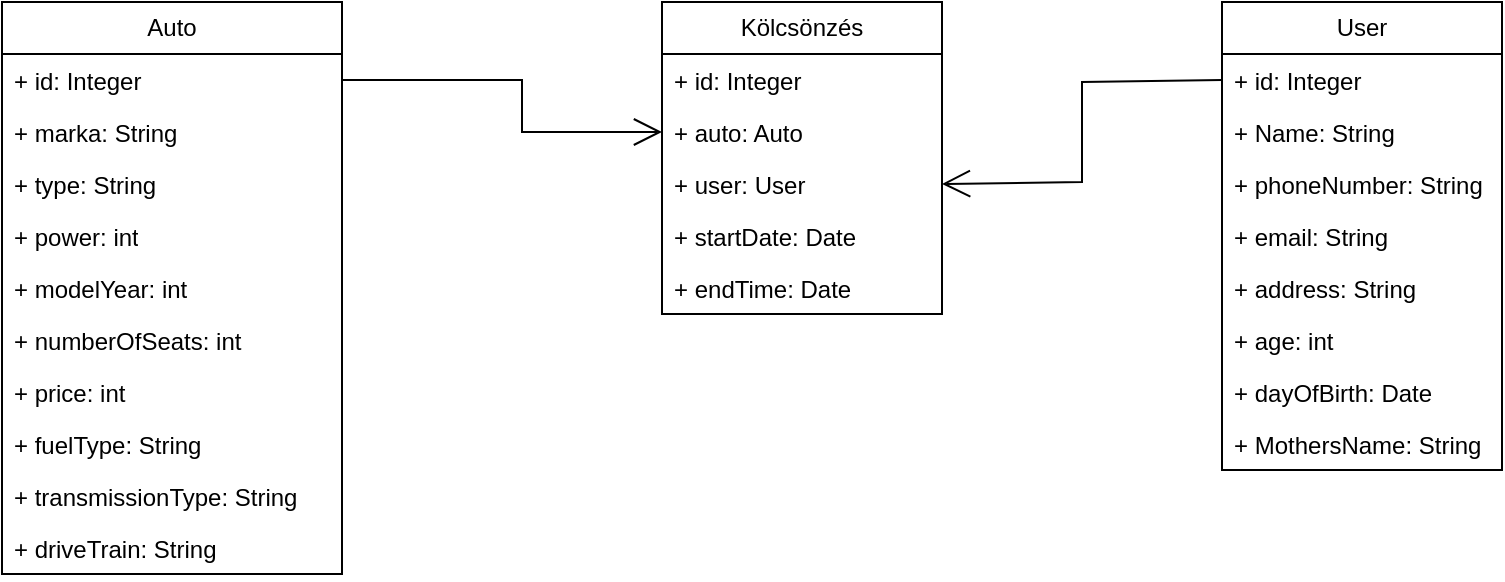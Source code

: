 <mxfile version="22.1.22" type="embed">
  <diagram name="1 oldal" id="Zw0rpCkwqrtSyMjFadtS">
    <mxGraphModel dx="831" dy="760" grid="1" gridSize="10" guides="1" tooltips="1" connect="1" arrows="1" fold="1" page="1" pageScale="1" pageWidth="827" pageHeight="1169" math="0" shadow="0">
      <root>
        <mxCell id="0" />
        <mxCell id="1" parent="0" />
        <mxCell id="84gtmxBC2es08ndCOsaZ-13" value="Auto" style="swimlane;fontStyle=0;childLayout=stackLayout;horizontal=1;startSize=26;fillColor=none;horizontalStack=0;resizeParent=1;resizeParentMax=0;resizeLast=0;collapsible=1;marginBottom=0;whiteSpace=wrap;html=1;" parent="1" vertex="1">
          <mxGeometry x="40" y="360" width="170" height="286" as="geometry" />
        </mxCell>
        <mxCell id="84gtmxBC2es08ndCOsaZ-14" value="+ id: Integer" style="text;strokeColor=none;fillColor=none;align=left;verticalAlign=top;spacingLeft=4;spacingRight=4;overflow=hidden;rotatable=0;points=[[0,0.5],[1,0.5]];portConstraint=eastwest;whiteSpace=wrap;html=1;" parent="84gtmxBC2es08ndCOsaZ-13" vertex="1">
          <mxGeometry y="26" width="170" height="26" as="geometry" />
        </mxCell>
        <mxCell id="84gtmxBC2es08ndCOsaZ-15" value="+ marka: String" style="text;strokeColor=none;fillColor=none;align=left;verticalAlign=top;spacingLeft=4;spacingRight=4;overflow=hidden;rotatable=0;points=[[0,0.5],[1,0.5]];portConstraint=eastwest;whiteSpace=wrap;html=1;" parent="84gtmxBC2es08ndCOsaZ-13" vertex="1">
          <mxGeometry y="52" width="170" height="26" as="geometry" />
        </mxCell>
        <mxCell id="84gtmxBC2es08ndCOsaZ-16" value="+ type: String&amp;nbsp;" style="text;strokeColor=none;fillColor=none;align=left;verticalAlign=top;spacingLeft=4;spacingRight=4;overflow=hidden;rotatable=0;points=[[0,0.5],[1,0.5]];portConstraint=eastwest;whiteSpace=wrap;html=1;" parent="84gtmxBC2es08ndCOsaZ-13" vertex="1">
          <mxGeometry y="78" width="170" height="26" as="geometry" />
        </mxCell>
        <mxCell id="84gtmxBC2es08ndCOsaZ-25" value="+ power: int" style="text;strokeColor=none;fillColor=none;align=left;verticalAlign=top;spacingLeft=4;spacingRight=4;overflow=hidden;rotatable=0;points=[[0,0.5],[1,0.5]];portConstraint=eastwest;whiteSpace=wrap;html=1;" parent="84gtmxBC2es08ndCOsaZ-13" vertex="1">
          <mxGeometry y="104" width="170" height="26" as="geometry" />
        </mxCell>
        <mxCell id="84gtmxBC2es08ndCOsaZ-26" value="+ modelYear: int" style="text;strokeColor=none;fillColor=none;align=left;verticalAlign=top;spacingLeft=4;spacingRight=4;overflow=hidden;rotatable=0;points=[[0,0.5],[1,0.5]];portConstraint=eastwest;whiteSpace=wrap;html=1;" parent="84gtmxBC2es08ndCOsaZ-13" vertex="1">
          <mxGeometry y="130" width="170" height="26" as="geometry" />
        </mxCell>
        <mxCell id="84gtmxBC2es08ndCOsaZ-31" value="+ numberOfSeats: int" style="text;strokeColor=none;fillColor=none;align=left;verticalAlign=top;spacingLeft=4;spacingRight=4;overflow=hidden;rotatable=0;points=[[0,0.5],[1,0.5]];portConstraint=eastwest;whiteSpace=wrap;html=1;" parent="84gtmxBC2es08ndCOsaZ-13" vertex="1">
          <mxGeometry y="156" width="170" height="26" as="geometry" />
        </mxCell>
        <mxCell id="84gtmxBC2es08ndCOsaZ-30" value="+ price&lt;span style=&quot;background-color: transparent; color: light-dark(rgb(0, 0, 0), rgb(255, 255, 255));&quot;&gt;: int&lt;/span&gt;" style="text;strokeColor=none;fillColor=none;align=left;verticalAlign=top;spacingLeft=4;spacingRight=4;overflow=hidden;rotatable=0;points=[[0,0.5],[1,0.5]];portConstraint=eastwest;whiteSpace=wrap;html=1;" parent="84gtmxBC2es08ndCOsaZ-13" vertex="1">
          <mxGeometry y="182" width="170" height="26" as="geometry" />
        </mxCell>
        <mxCell id="84gtmxBC2es08ndCOsaZ-28" value="+ fuelType: String" style="text;strokeColor=none;fillColor=none;align=left;verticalAlign=top;spacingLeft=4;spacingRight=4;overflow=hidden;rotatable=0;points=[[0,0.5],[1,0.5]];portConstraint=eastwest;whiteSpace=wrap;html=1;" parent="84gtmxBC2es08ndCOsaZ-13" vertex="1">
          <mxGeometry y="208" width="170" height="26" as="geometry" />
        </mxCell>
        <mxCell id="84gtmxBC2es08ndCOsaZ-29" value="+ transmissionType: String" style="text;strokeColor=none;fillColor=none;align=left;verticalAlign=top;spacingLeft=4;spacingRight=4;overflow=hidden;rotatable=0;points=[[0,0.5],[1,0.5]];portConstraint=eastwest;whiteSpace=wrap;html=1;" parent="84gtmxBC2es08ndCOsaZ-13" vertex="1">
          <mxGeometry y="234" width="170" height="26" as="geometry" />
        </mxCell>
        <mxCell id="84gtmxBC2es08ndCOsaZ-27" value="+ driveTrain: String" style="text;strokeColor=none;fillColor=none;align=left;verticalAlign=top;spacingLeft=4;spacingRight=4;overflow=hidden;rotatable=0;points=[[0,0.5],[1,0.5]];portConstraint=eastwest;whiteSpace=wrap;html=1;" parent="84gtmxBC2es08ndCOsaZ-13" vertex="1">
          <mxGeometry y="260" width="170" height="26" as="geometry" />
        </mxCell>
        <mxCell id="84gtmxBC2es08ndCOsaZ-17" value="Kölcsönzés" style="swimlane;fontStyle=0;childLayout=stackLayout;horizontal=1;startSize=26;fillColor=none;horizontalStack=0;resizeParent=1;resizeParentMax=0;resizeLast=0;collapsible=1;marginBottom=0;whiteSpace=wrap;html=1;" parent="1" vertex="1">
          <mxGeometry x="370" y="360" width="140" height="156" as="geometry" />
        </mxCell>
        <mxCell id="84gtmxBC2es08ndCOsaZ-18" value="+ id: Integer" style="text;strokeColor=none;fillColor=none;align=left;verticalAlign=top;spacingLeft=4;spacingRight=4;overflow=hidden;rotatable=0;points=[[0,0.5],[1,0.5]];portConstraint=eastwest;whiteSpace=wrap;html=1;" parent="84gtmxBC2es08ndCOsaZ-17" vertex="1">
          <mxGeometry y="26" width="140" height="26" as="geometry" />
        </mxCell>
        <mxCell id="84gtmxBC2es08ndCOsaZ-19" value="+ auto: Auto" style="text;strokeColor=none;fillColor=none;align=left;verticalAlign=top;spacingLeft=4;spacingRight=4;overflow=hidden;rotatable=0;points=[[0,0.5],[1,0.5]];portConstraint=eastwest;whiteSpace=wrap;html=1;" parent="84gtmxBC2es08ndCOsaZ-17" vertex="1">
          <mxGeometry y="52" width="140" height="26" as="geometry" />
        </mxCell>
        <mxCell id="84gtmxBC2es08ndCOsaZ-20" value="+ user: User" style="text;strokeColor=none;fillColor=none;align=left;verticalAlign=top;spacingLeft=4;spacingRight=4;overflow=hidden;rotatable=0;points=[[0,0.5],[1,0.5]];portConstraint=eastwest;whiteSpace=wrap;html=1;" parent="84gtmxBC2es08ndCOsaZ-17" vertex="1">
          <mxGeometry y="78" width="140" height="26" as="geometry" />
        </mxCell>
        <mxCell id="84gtmxBC2es08ndCOsaZ-32" value="+ startDate: Date" style="text;strokeColor=none;fillColor=none;align=left;verticalAlign=top;spacingLeft=4;spacingRight=4;overflow=hidden;rotatable=0;points=[[0,0.5],[1,0.5]];portConstraint=eastwest;whiteSpace=wrap;html=1;" parent="84gtmxBC2es08ndCOsaZ-17" vertex="1">
          <mxGeometry y="104" width="140" height="26" as="geometry" />
        </mxCell>
        <mxCell id="84gtmxBC2es08ndCOsaZ-33" value="+ endTime: Date" style="text;strokeColor=none;fillColor=none;align=left;verticalAlign=top;spacingLeft=4;spacingRight=4;overflow=hidden;rotatable=0;points=[[0,0.5],[1,0.5]];portConstraint=eastwest;whiteSpace=wrap;html=1;" parent="84gtmxBC2es08ndCOsaZ-17" vertex="1">
          <mxGeometry y="130" width="140" height="26" as="geometry" />
        </mxCell>
        <mxCell id="84gtmxBC2es08ndCOsaZ-21" value="User" style="swimlane;fontStyle=0;childLayout=stackLayout;horizontal=1;startSize=26;fillColor=none;horizontalStack=0;resizeParent=1;resizeParentMax=0;resizeLast=0;collapsible=1;marginBottom=0;whiteSpace=wrap;html=1;" parent="1" vertex="1">
          <mxGeometry x="650" y="360" width="140" height="234" as="geometry" />
        </mxCell>
        <mxCell id="84gtmxBC2es08ndCOsaZ-22" value="+ id: Integer" style="text;strokeColor=none;fillColor=none;align=left;verticalAlign=top;spacingLeft=4;spacingRight=4;overflow=hidden;rotatable=0;points=[[0,0.5],[1,0.5]];portConstraint=eastwest;whiteSpace=wrap;html=1;" parent="84gtmxBC2es08ndCOsaZ-21" vertex="1">
          <mxGeometry y="26" width="140" height="26" as="geometry" />
        </mxCell>
        <mxCell id="84gtmxBC2es08ndCOsaZ-24" value="+ Name: String" style="text;strokeColor=none;fillColor=none;align=left;verticalAlign=top;spacingLeft=4;spacingRight=4;overflow=hidden;rotatable=0;points=[[0,0.5],[1,0.5]];portConstraint=eastwest;whiteSpace=wrap;html=1;" parent="84gtmxBC2es08ndCOsaZ-21" vertex="1">
          <mxGeometry y="52" width="140" height="26" as="geometry" />
        </mxCell>
        <mxCell id="84gtmxBC2es08ndCOsaZ-38" value="+ phoneNumber: String" style="text;strokeColor=none;fillColor=none;align=left;verticalAlign=top;spacingLeft=4;spacingRight=4;overflow=hidden;rotatable=0;points=[[0,0.5],[1,0.5]];portConstraint=eastwest;whiteSpace=wrap;html=1;" parent="84gtmxBC2es08ndCOsaZ-21" vertex="1">
          <mxGeometry y="78" width="140" height="26" as="geometry" />
        </mxCell>
        <mxCell id="84gtmxBC2es08ndCOsaZ-39" value="+ email: String" style="text;strokeColor=none;fillColor=none;align=left;verticalAlign=top;spacingLeft=4;spacingRight=4;overflow=hidden;rotatable=0;points=[[0,0.5],[1,0.5]];portConstraint=eastwest;whiteSpace=wrap;html=1;" parent="84gtmxBC2es08ndCOsaZ-21" vertex="1">
          <mxGeometry y="104" width="140" height="26" as="geometry" />
        </mxCell>
        <mxCell id="84gtmxBC2es08ndCOsaZ-40" value="+ address: String" style="text;strokeColor=none;fillColor=none;align=left;verticalAlign=top;spacingLeft=4;spacingRight=4;overflow=hidden;rotatable=0;points=[[0,0.5],[1,0.5]];portConstraint=eastwest;whiteSpace=wrap;html=1;" parent="84gtmxBC2es08ndCOsaZ-21" vertex="1">
          <mxGeometry y="130" width="140" height="26" as="geometry" />
        </mxCell>
        <mxCell id="84gtmxBC2es08ndCOsaZ-41" value="+ age: int" style="text;strokeColor=none;fillColor=none;align=left;verticalAlign=top;spacingLeft=4;spacingRight=4;overflow=hidden;rotatable=0;points=[[0,0.5],[1,0.5]];portConstraint=eastwest;whiteSpace=wrap;html=1;" parent="84gtmxBC2es08ndCOsaZ-21" vertex="1">
          <mxGeometry y="156" width="140" height="26" as="geometry" />
        </mxCell>
        <mxCell id="84gtmxBC2es08ndCOsaZ-42" value="+ dayOfBirth: Date" style="text;strokeColor=none;fillColor=none;align=left;verticalAlign=top;spacingLeft=4;spacingRight=4;overflow=hidden;rotatable=0;points=[[0,0.5],[1,0.5]];portConstraint=eastwest;whiteSpace=wrap;html=1;" parent="84gtmxBC2es08ndCOsaZ-21" vertex="1">
          <mxGeometry y="182" width="140" height="26" as="geometry" />
        </mxCell>
        <mxCell id="84gtmxBC2es08ndCOsaZ-43" value="+ MothersName: String" style="text;strokeColor=none;fillColor=none;align=left;verticalAlign=top;spacingLeft=4;spacingRight=4;overflow=hidden;rotatable=0;points=[[0,0.5],[1,0.5]];portConstraint=eastwest;whiteSpace=wrap;html=1;" parent="84gtmxBC2es08ndCOsaZ-21" vertex="1">
          <mxGeometry y="208" width="140" height="26" as="geometry" />
        </mxCell>
        <mxCell id="84gtmxBC2es08ndCOsaZ-36" value="" style="endArrow=open;endFill=1;endSize=12;html=1;rounded=0;exitX=1;exitY=0.5;exitDx=0;exitDy=0;entryX=0;entryY=0.5;entryDx=0;entryDy=0;" parent="1" source="84gtmxBC2es08ndCOsaZ-14" target="84gtmxBC2es08ndCOsaZ-19" edge="1">
          <mxGeometry width="160" relative="1" as="geometry">
            <mxPoint x="254" y="560" as="sourcePoint" />
            <mxPoint x="414" y="560" as="targetPoint" />
            <Array as="points">
              <mxPoint x="300" y="399" />
              <mxPoint x="300" y="425" />
            </Array>
          </mxGeometry>
        </mxCell>
        <mxCell id="84gtmxBC2es08ndCOsaZ-37" value="" style="endArrow=open;endFill=1;endSize=12;html=1;rounded=0;exitX=0;exitY=0.5;exitDx=0;exitDy=0;entryX=1;entryY=0.5;entryDx=0;entryDy=0;" parent="1" source="84gtmxBC2es08ndCOsaZ-22" target="84gtmxBC2es08ndCOsaZ-20" edge="1">
          <mxGeometry width="160" relative="1" as="geometry">
            <mxPoint x="600" y="540" as="sourcePoint" />
            <mxPoint x="760" y="540" as="targetPoint" />
            <Array as="points">
              <mxPoint x="580" y="400" />
              <mxPoint x="580" y="450" />
            </Array>
          </mxGeometry>
        </mxCell>
      </root>
    </mxGraphModel>
  </diagram>
</mxfile>
